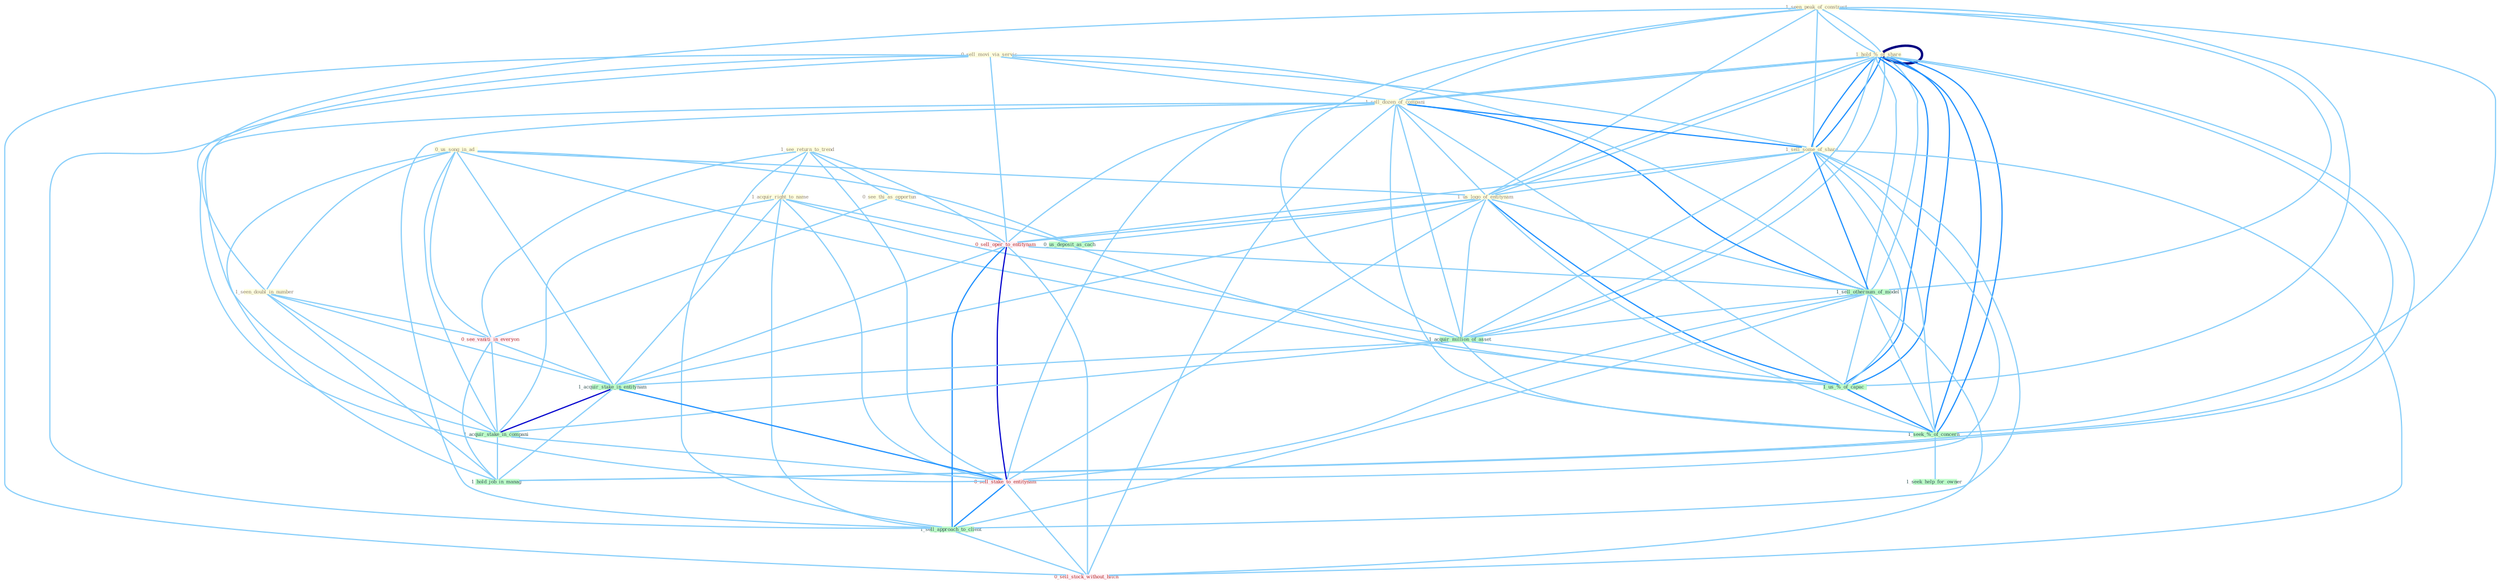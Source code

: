 Graph G{ 
    node
    [shape=polygon,style=filled,width=.5,height=.06,color="#BDFCC9",fixedsize=true,fontsize=4,
    fontcolor="#2f4f4f"];
    {node
    [color="#ffffe0", fontcolor="#8b7d6b"] "1_see_return_to_trend " "0_see_thi_as_opportun " "1_seen_peak_of_construct " "0_us_song_in_ad " "0_sell_movi_via_servic " "1_seen_doubl_in_number " "1_acquir_right_to_name " "1_hold_%_of_share " "1_hold_%_of_share " "1_sell_dozen_of_compani " "1_sell_some_of_share " "1_us_logo_of_entitynam "}
{node [color="#fff0f5", fontcolor="#b22222"] "0_sell_oper_to_entitynam " "0_see_vaniti_in_everyon " "0_sell_stake_to_entitynam " "0_sell_stock_without_hitch "}
edge [color="#B0E2FF"];

	"1_see_return_to_trend " -- "0_see_thi_as_opportun " [w="1", color="#87cefa" ];
	"1_see_return_to_trend " -- "1_acquir_right_to_name " [w="1", color="#87cefa" ];
	"1_see_return_to_trend " -- "0_sell_oper_to_entitynam " [w="1", color="#87cefa" ];
	"1_see_return_to_trend " -- "0_see_vaniti_in_everyon " [w="1", color="#87cefa" ];
	"1_see_return_to_trend " -- "0_sell_stake_to_entitynam " [w="1", color="#87cefa" ];
	"1_see_return_to_trend " -- "1_sell_approach_to_client " [w="1", color="#87cefa" ];
	"0_see_thi_as_opportun " -- "0_see_vaniti_in_everyon " [w="1", color="#87cefa" ];
	"0_see_thi_as_opportun " -- "0_us_deposit_as_cach " [w="1", color="#87cefa" ];
	"1_seen_peak_of_construct " -- "1_seen_doubl_in_number " [w="1", color="#87cefa" ];
	"1_seen_peak_of_construct " -- "1_hold_%_of_share " [w="1", color="#87cefa" ];
	"1_seen_peak_of_construct " -- "1_hold_%_of_share " [w="1", color="#87cefa" ];
	"1_seen_peak_of_construct " -- "1_sell_dozen_of_compani " [w="1", color="#87cefa" ];
	"1_seen_peak_of_construct " -- "1_sell_some_of_share " [w="1", color="#87cefa" ];
	"1_seen_peak_of_construct " -- "1_us_logo_of_entitynam " [w="1", color="#87cefa" ];
	"1_seen_peak_of_construct " -- "1_sell_othernum_of_model " [w="1", color="#87cefa" ];
	"1_seen_peak_of_construct " -- "1_acquir_million_of_asset " [w="1", color="#87cefa" ];
	"1_seen_peak_of_construct " -- "1_us_%_of_capac " [w="1", color="#87cefa" ];
	"1_seen_peak_of_construct " -- "1_seek_%_of_concern " [w="1", color="#87cefa" ];
	"0_us_song_in_ad " -- "1_seen_doubl_in_number " [w="1", color="#87cefa" ];
	"0_us_song_in_ad " -- "1_us_logo_of_entitynam " [w="1", color="#87cefa" ];
	"0_us_song_in_ad " -- "0_see_vaniti_in_everyon " [w="1", color="#87cefa" ];
	"0_us_song_in_ad " -- "0_us_deposit_as_cach " [w="1", color="#87cefa" ];
	"0_us_song_in_ad " -- "1_acquir_stake_in_entitynam " [w="1", color="#87cefa" ];
	"0_us_song_in_ad " -- "1_acquir_stake_in_compani " [w="1", color="#87cefa" ];
	"0_us_song_in_ad " -- "1_us_%_of_capac " [w="1", color="#87cefa" ];
	"0_us_song_in_ad " -- "1_hold_job_in_manag " [w="1", color="#87cefa" ];
	"0_sell_movi_via_servic " -- "1_sell_dozen_of_compani " [w="1", color="#87cefa" ];
	"0_sell_movi_via_servic " -- "1_sell_some_of_share " [w="1", color="#87cefa" ];
	"0_sell_movi_via_servic " -- "0_sell_oper_to_entitynam " [w="1", color="#87cefa" ];
	"0_sell_movi_via_servic " -- "1_sell_othernum_of_model " [w="1", color="#87cefa" ];
	"0_sell_movi_via_servic " -- "0_sell_stake_to_entitynam " [w="1", color="#87cefa" ];
	"0_sell_movi_via_servic " -- "1_sell_approach_to_client " [w="1", color="#87cefa" ];
	"0_sell_movi_via_servic " -- "0_sell_stock_without_hitch " [w="1", color="#87cefa" ];
	"1_seen_doubl_in_number " -- "0_see_vaniti_in_everyon " [w="1", color="#87cefa" ];
	"1_seen_doubl_in_number " -- "1_acquir_stake_in_entitynam " [w="1", color="#87cefa" ];
	"1_seen_doubl_in_number " -- "1_acquir_stake_in_compani " [w="1", color="#87cefa" ];
	"1_seen_doubl_in_number " -- "1_hold_job_in_manag " [w="1", color="#87cefa" ];
	"1_acquir_right_to_name " -- "0_sell_oper_to_entitynam " [w="1", color="#87cefa" ];
	"1_acquir_right_to_name " -- "1_acquir_million_of_asset " [w="1", color="#87cefa" ];
	"1_acquir_right_to_name " -- "1_acquir_stake_in_entitynam " [w="1", color="#87cefa" ];
	"1_acquir_right_to_name " -- "1_acquir_stake_in_compani " [w="1", color="#87cefa" ];
	"1_acquir_right_to_name " -- "0_sell_stake_to_entitynam " [w="1", color="#87cefa" ];
	"1_acquir_right_to_name " -- "1_sell_approach_to_client " [w="1", color="#87cefa" ];
	"1_hold_%_of_share " -- "1_hold_%_of_share " [w="4", style=bold, color="#000080", len=0.4];
	"1_hold_%_of_share " -- "1_sell_dozen_of_compani " [w="1", color="#87cefa" ];
	"1_hold_%_of_share " -- "1_sell_some_of_share " [w="2", color="#1e90ff" , len=0.8];
	"1_hold_%_of_share " -- "1_us_logo_of_entitynam " [w="1", color="#87cefa" ];
	"1_hold_%_of_share " -- "1_sell_othernum_of_model " [w="1", color="#87cefa" ];
	"1_hold_%_of_share " -- "1_acquir_million_of_asset " [w="1", color="#87cefa" ];
	"1_hold_%_of_share " -- "1_us_%_of_capac " [w="2", color="#1e90ff" , len=0.8];
	"1_hold_%_of_share " -- "1_hold_job_in_manag " [w="1", color="#87cefa" ];
	"1_hold_%_of_share " -- "1_seek_%_of_concern " [w="2", color="#1e90ff" , len=0.8];
	"1_hold_%_of_share " -- "1_sell_dozen_of_compani " [w="1", color="#87cefa" ];
	"1_hold_%_of_share " -- "1_sell_some_of_share " [w="2", color="#1e90ff" , len=0.8];
	"1_hold_%_of_share " -- "1_us_logo_of_entitynam " [w="1", color="#87cefa" ];
	"1_hold_%_of_share " -- "1_sell_othernum_of_model " [w="1", color="#87cefa" ];
	"1_hold_%_of_share " -- "1_acquir_million_of_asset " [w="1", color="#87cefa" ];
	"1_hold_%_of_share " -- "1_us_%_of_capac " [w="2", color="#1e90ff" , len=0.8];
	"1_hold_%_of_share " -- "1_hold_job_in_manag " [w="1", color="#87cefa" ];
	"1_hold_%_of_share " -- "1_seek_%_of_concern " [w="2", color="#1e90ff" , len=0.8];
	"1_sell_dozen_of_compani " -- "1_sell_some_of_share " [w="2", color="#1e90ff" , len=0.8];
	"1_sell_dozen_of_compani " -- "1_us_logo_of_entitynam " [w="1", color="#87cefa" ];
	"1_sell_dozen_of_compani " -- "0_sell_oper_to_entitynam " [w="1", color="#87cefa" ];
	"1_sell_dozen_of_compani " -- "1_sell_othernum_of_model " [w="2", color="#1e90ff" , len=0.8];
	"1_sell_dozen_of_compani " -- "1_acquir_million_of_asset " [w="1", color="#87cefa" ];
	"1_sell_dozen_of_compani " -- "1_acquir_stake_in_compani " [w="1", color="#87cefa" ];
	"1_sell_dozen_of_compani " -- "0_sell_stake_to_entitynam " [w="1", color="#87cefa" ];
	"1_sell_dozen_of_compani " -- "1_us_%_of_capac " [w="1", color="#87cefa" ];
	"1_sell_dozen_of_compani " -- "1_sell_approach_to_client " [w="1", color="#87cefa" ];
	"1_sell_dozen_of_compani " -- "0_sell_stock_without_hitch " [w="1", color="#87cefa" ];
	"1_sell_dozen_of_compani " -- "1_seek_%_of_concern " [w="1", color="#87cefa" ];
	"1_sell_some_of_share " -- "1_us_logo_of_entitynam " [w="1", color="#87cefa" ];
	"1_sell_some_of_share " -- "0_sell_oper_to_entitynam " [w="1", color="#87cefa" ];
	"1_sell_some_of_share " -- "1_sell_othernum_of_model " [w="2", color="#1e90ff" , len=0.8];
	"1_sell_some_of_share " -- "1_acquir_million_of_asset " [w="1", color="#87cefa" ];
	"1_sell_some_of_share " -- "0_sell_stake_to_entitynam " [w="1", color="#87cefa" ];
	"1_sell_some_of_share " -- "1_us_%_of_capac " [w="1", color="#87cefa" ];
	"1_sell_some_of_share " -- "1_sell_approach_to_client " [w="1", color="#87cefa" ];
	"1_sell_some_of_share " -- "0_sell_stock_without_hitch " [w="1", color="#87cefa" ];
	"1_sell_some_of_share " -- "1_seek_%_of_concern " [w="1", color="#87cefa" ];
	"1_us_logo_of_entitynam " -- "0_sell_oper_to_entitynam " [w="1", color="#87cefa" ];
	"1_us_logo_of_entitynam " -- "1_sell_othernum_of_model " [w="1", color="#87cefa" ];
	"1_us_logo_of_entitynam " -- "1_acquir_million_of_asset " [w="1", color="#87cefa" ];
	"1_us_logo_of_entitynam " -- "0_us_deposit_as_cach " [w="1", color="#87cefa" ];
	"1_us_logo_of_entitynam " -- "1_acquir_stake_in_entitynam " [w="1", color="#87cefa" ];
	"1_us_logo_of_entitynam " -- "0_sell_stake_to_entitynam " [w="1", color="#87cefa" ];
	"1_us_logo_of_entitynam " -- "1_us_%_of_capac " [w="2", color="#1e90ff" , len=0.8];
	"1_us_logo_of_entitynam " -- "1_seek_%_of_concern " [w="1", color="#87cefa" ];
	"0_sell_oper_to_entitynam " -- "1_sell_othernum_of_model " [w="1", color="#87cefa" ];
	"0_sell_oper_to_entitynam " -- "1_acquir_stake_in_entitynam " [w="1", color="#87cefa" ];
	"0_sell_oper_to_entitynam " -- "0_sell_stake_to_entitynam " [w="3", color="#0000cd" , len=0.6];
	"0_sell_oper_to_entitynam " -- "1_sell_approach_to_client " [w="2", color="#1e90ff" , len=0.8];
	"0_sell_oper_to_entitynam " -- "0_sell_stock_without_hitch " [w="1", color="#87cefa" ];
	"1_sell_othernum_of_model " -- "1_acquir_million_of_asset " [w="1", color="#87cefa" ];
	"1_sell_othernum_of_model " -- "0_sell_stake_to_entitynam " [w="1", color="#87cefa" ];
	"1_sell_othernum_of_model " -- "1_us_%_of_capac " [w="1", color="#87cefa" ];
	"1_sell_othernum_of_model " -- "1_sell_approach_to_client " [w="1", color="#87cefa" ];
	"1_sell_othernum_of_model " -- "0_sell_stock_without_hitch " [w="1", color="#87cefa" ];
	"1_sell_othernum_of_model " -- "1_seek_%_of_concern " [w="1", color="#87cefa" ];
	"0_see_vaniti_in_everyon " -- "1_acquir_stake_in_entitynam " [w="1", color="#87cefa" ];
	"0_see_vaniti_in_everyon " -- "1_acquir_stake_in_compani " [w="1", color="#87cefa" ];
	"0_see_vaniti_in_everyon " -- "1_hold_job_in_manag " [w="1", color="#87cefa" ];
	"1_acquir_million_of_asset " -- "1_acquir_stake_in_entitynam " [w="1", color="#87cefa" ];
	"1_acquir_million_of_asset " -- "1_acquir_stake_in_compani " [w="1", color="#87cefa" ];
	"1_acquir_million_of_asset " -- "1_us_%_of_capac " [w="1", color="#87cefa" ];
	"1_acquir_million_of_asset " -- "1_seek_%_of_concern " [w="1", color="#87cefa" ];
	"0_us_deposit_as_cach " -- "1_us_%_of_capac " [w="1", color="#87cefa" ];
	"1_acquir_stake_in_entitynam " -- "1_acquir_stake_in_compani " [w="3", color="#0000cd" , len=0.6];
	"1_acquir_stake_in_entitynam " -- "0_sell_stake_to_entitynam " [w="2", color="#1e90ff" , len=0.8];
	"1_acquir_stake_in_entitynam " -- "1_hold_job_in_manag " [w="1", color="#87cefa" ];
	"1_acquir_stake_in_compani " -- "0_sell_stake_to_entitynam " [w="1", color="#87cefa" ];
	"1_acquir_stake_in_compani " -- "1_hold_job_in_manag " [w="1", color="#87cefa" ];
	"0_sell_stake_to_entitynam " -- "1_sell_approach_to_client " [w="2", color="#1e90ff" , len=0.8];
	"0_sell_stake_to_entitynam " -- "0_sell_stock_without_hitch " [w="1", color="#87cefa" ];
	"1_us_%_of_capac " -- "1_seek_%_of_concern " [w="2", color="#1e90ff" , len=0.8];
	"1_sell_approach_to_client " -- "0_sell_stock_without_hitch " [w="1", color="#87cefa" ];
	"1_seek_%_of_concern " -- "1_seek_help_for_owner " [w="1", color="#87cefa" ];
}